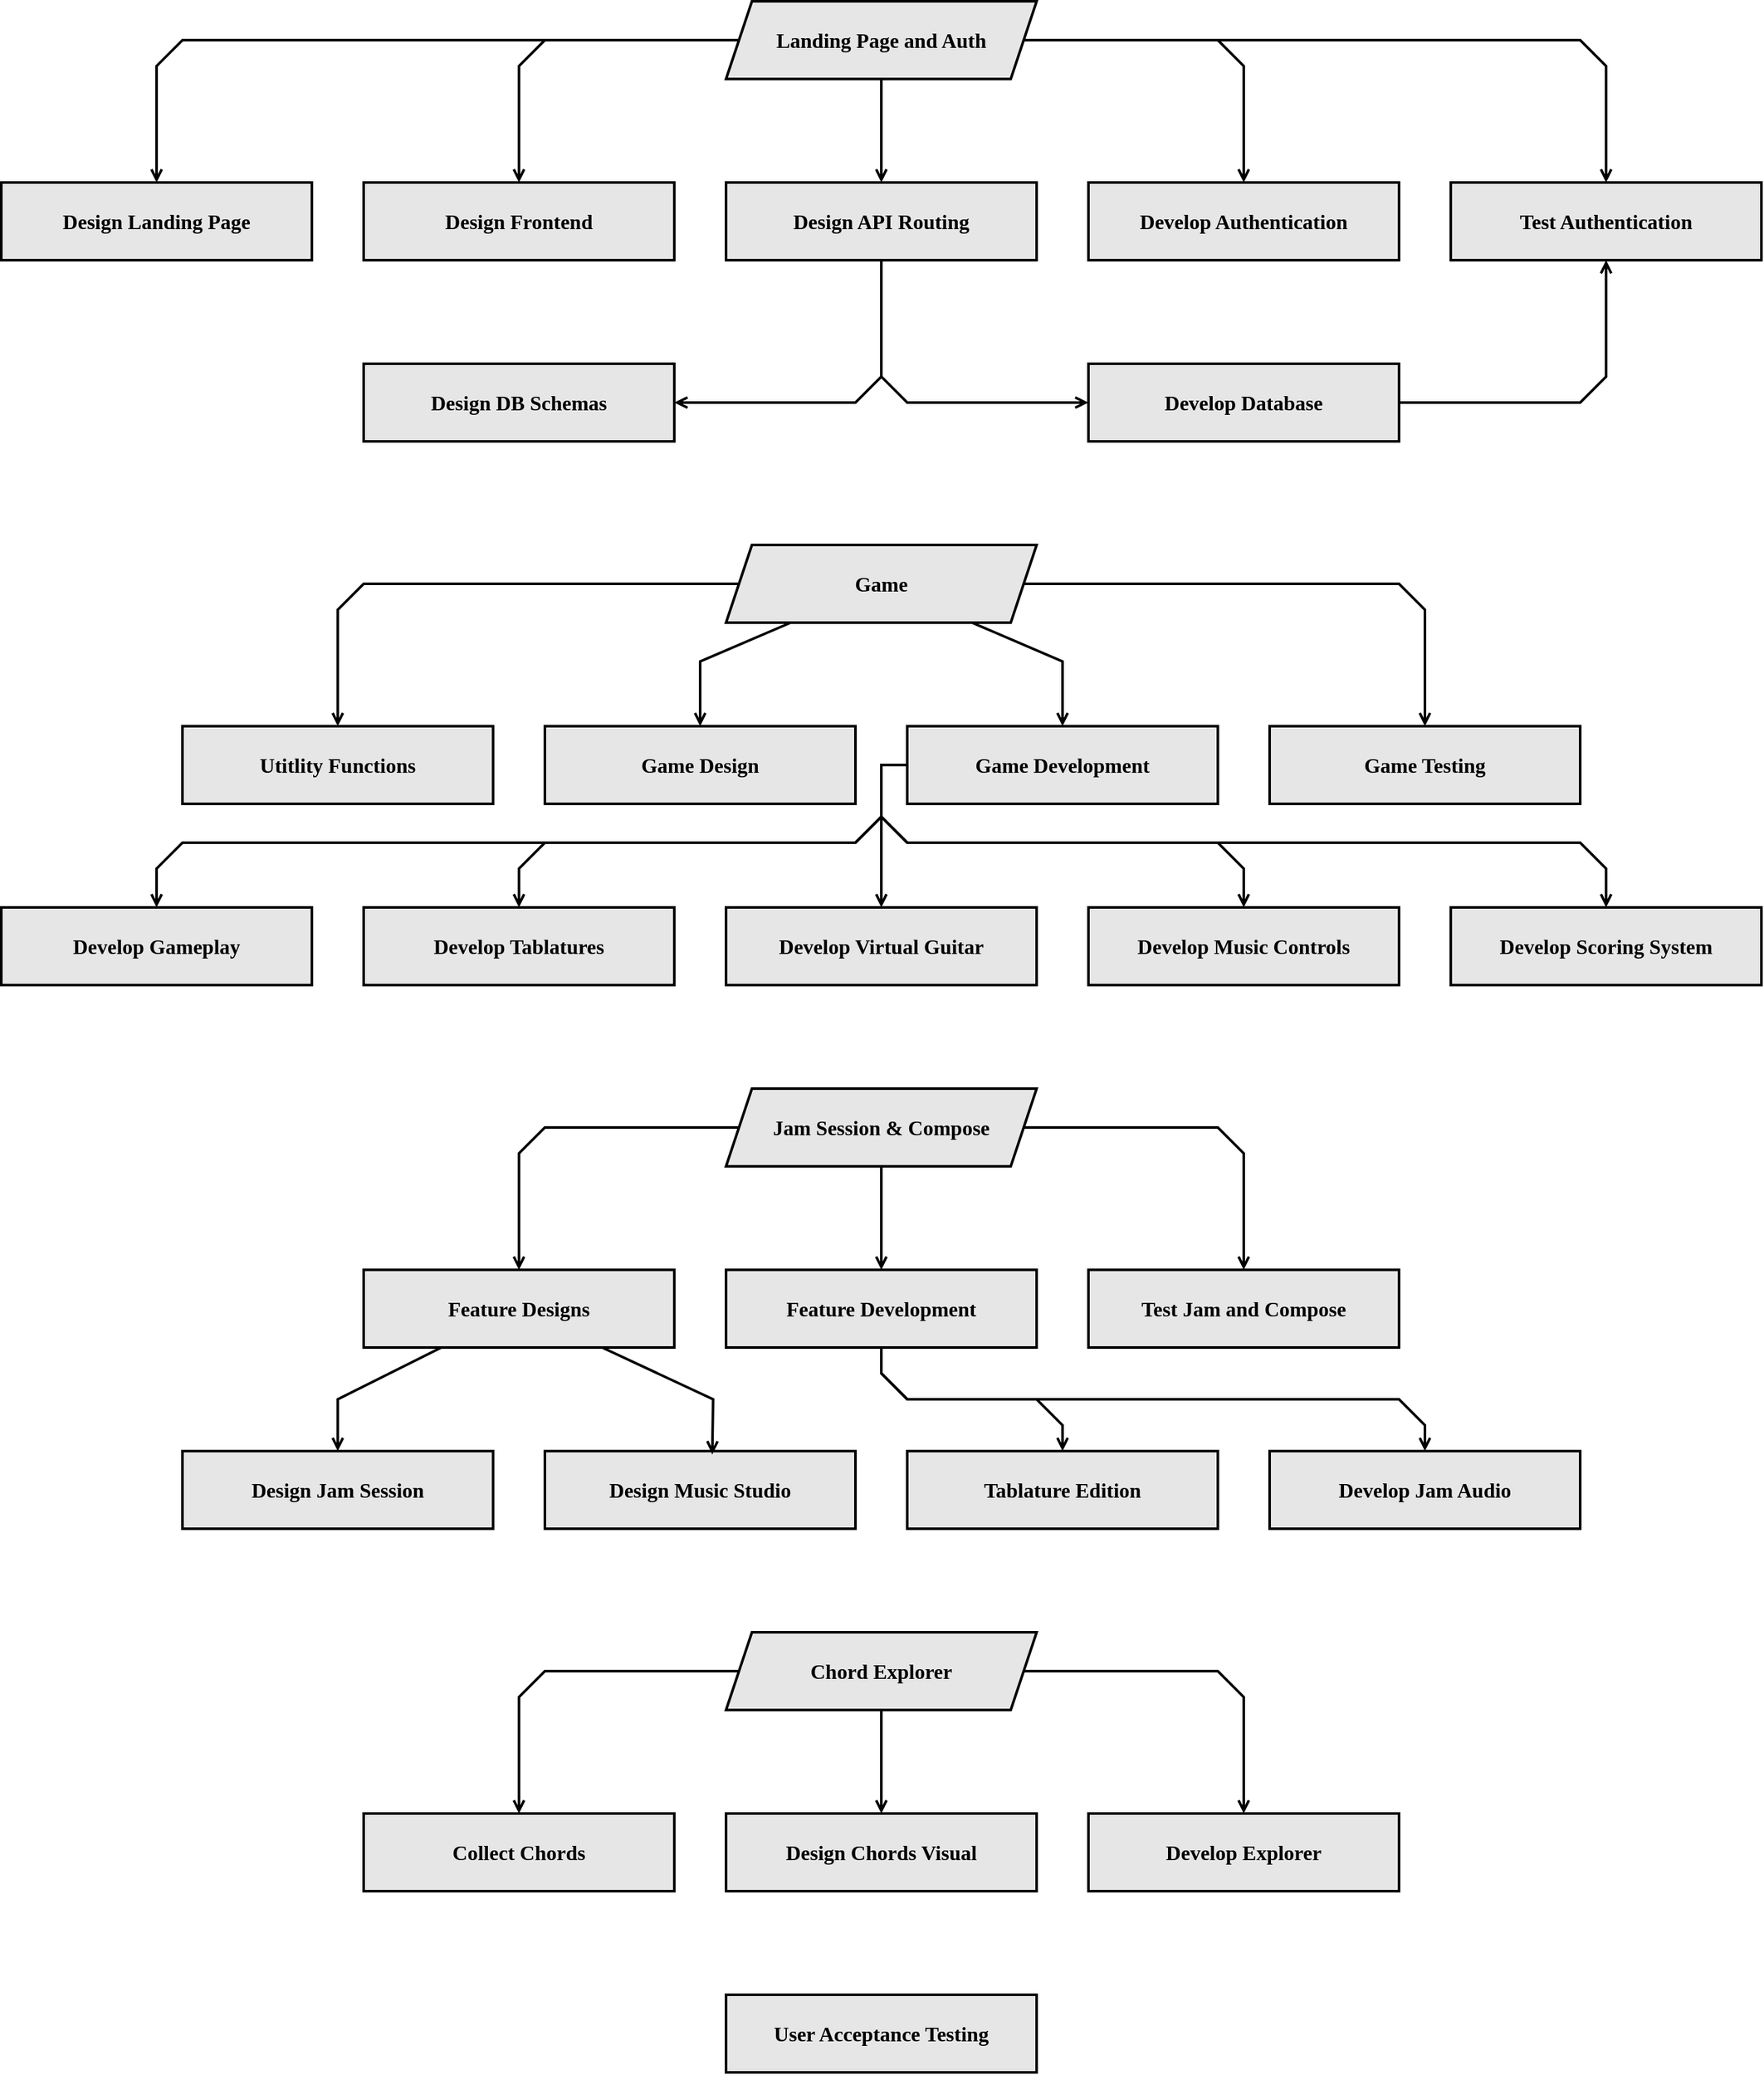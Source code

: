 <mxfile version="21.2.8" type="device">
  <diagram name="Page-1" id="4-tJeP5UXOovJWafoPnk">
    <mxGraphModel dx="2720" dy="1160" grid="0" gridSize="10" guides="1" tooltips="1" connect="1" arrows="1" fold="1" page="1" pageScale="1" pageWidth="827" pageHeight="1169" math="0" shadow="0">
      <root>
        <mxCell id="0" />
        <mxCell id="1" parent="0" />
        <mxCell id="kxyHx-TRx4rQ2cI2zu9u-2" style="edgeStyle=none;shape=connector;rounded=0;orthogonalLoop=1;jettySize=auto;html=1;entryX=0.5;entryY=0;entryDx=0;entryDy=0;labelBackgroundColor=default;strokeColor=default;strokeWidth=2;fontFamily=Fira Code;fontSource=https%3A%2F%2Ffonts.googleapis.com%2Fcss%3Ffamily%3DFira%2BCode;fontSize=16;fontColor=default;endArrow=open;endFill=0;" edge="1" parent="1" source="kxyHx-TRx4rQ2cI2zu9u-5" target="kxyHx-TRx4rQ2cI2zu9u-7">
          <mxGeometry relative="1" as="geometry">
            <Array as="points">
              <mxPoint x="340" y="720" />
              <mxPoint x="320" y="740" />
            </Array>
          </mxGeometry>
        </mxCell>
        <mxCell id="kxyHx-TRx4rQ2cI2zu9u-3" style="edgeStyle=none;shape=connector;rounded=0;orthogonalLoop=1;jettySize=auto;html=1;entryX=0.5;entryY=0;entryDx=0;entryDy=0;labelBackgroundColor=default;strokeColor=default;strokeWidth=2;fontFamily=Fira Code;fontSource=https%3A%2F%2Ffonts.googleapis.com%2Fcss%3Ffamily%3DFira%2BCode;fontSize=16;fontColor=default;endArrow=open;endFill=0;" edge="1" parent="1" source="kxyHx-TRx4rQ2cI2zu9u-5" target="kxyHx-TRx4rQ2cI2zu9u-8">
          <mxGeometry relative="1" as="geometry">
            <Array as="points">
              <mxPoint x="860" y="720" />
              <mxPoint x="880" y="740" />
            </Array>
          </mxGeometry>
        </mxCell>
        <mxCell id="kxyHx-TRx4rQ2cI2zu9u-4" style="edgeStyle=none;shape=connector;rounded=0;orthogonalLoop=1;jettySize=auto;html=1;entryX=0.5;entryY=0;entryDx=0;entryDy=0;labelBackgroundColor=default;strokeColor=default;strokeWidth=2;fontFamily=Fira Code;fontSource=https%3A%2F%2Ffonts.googleapis.com%2Fcss%3Ffamily%3DFira%2BCode;fontSize=16;fontColor=default;endArrow=open;endFill=0;" edge="1" parent="1" source="kxyHx-TRx4rQ2cI2zu9u-5" target="kxyHx-TRx4rQ2cI2zu9u-6">
          <mxGeometry relative="1" as="geometry" />
        </mxCell>
        <mxCell id="kxyHx-TRx4rQ2cI2zu9u-22" style="edgeStyle=none;shape=connector;rounded=0;orthogonalLoop=1;jettySize=auto;html=1;entryX=0.5;entryY=0;entryDx=0;entryDy=0;labelBackgroundColor=default;strokeColor=default;strokeWidth=2;fontFamily=Fira Code;fontSource=https%3A%2F%2Ffonts.googleapis.com%2Fcss%3Ffamily%3DFira%2BCode;fontSize=16;fontColor=default;endArrow=open;endFill=0;" edge="1" parent="1" source="kxyHx-TRx4rQ2cI2zu9u-5" target="kxyHx-TRx4rQ2cI2zu9u-9">
          <mxGeometry relative="1" as="geometry">
            <Array as="points">
              <mxPoint x="60" y="720" />
              <mxPoint x="40" y="740" />
            </Array>
          </mxGeometry>
        </mxCell>
        <mxCell id="kxyHx-TRx4rQ2cI2zu9u-23" style="edgeStyle=none;shape=connector;rounded=0;orthogonalLoop=1;jettySize=auto;html=1;entryX=0.5;entryY=0;entryDx=0;entryDy=0;labelBackgroundColor=default;strokeColor=default;strokeWidth=2;fontFamily=Fira Code;fontSource=https%3A%2F%2Ffonts.googleapis.com%2Fcss%3Ffamily%3DFira%2BCode;fontSize=16;fontColor=default;endArrow=open;endFill=0;" edge="1" parent="1" source="kxyHx-TRx4rQ2cI2zu9u-5" target="kxyHx-TRx4rQ2cI2zu9u-10">
          <mxGeometry relative="1" as="geometry">
            <Array as="points">
              <mxPoint x="1140" y="720" />
              <mxPoint x="1160" y="740" />
            </Array>
          </mxGeometry>
        </mxCell>
        <mxCell id="kxyHx-TRx4rQ2cI2zu9u-5" value="Landing Page and Auth" style="shape=parallelogram;perimeter=parallelogramPerimeter;whiteSpace=wrap;html=1;fixedSize=1;strokeWidth=2;fontStyle=1;fontSize=16;fontFamily=Fira Code;fontSource=https%3A%2F%2Ffonts.googleapis.com%2Fcss%3Ffamily%3DFira%2BCode;fillColor=#E6E6E6;" vertex="1" parent="1">
          <mxGeometry x="480" y="690" width="240" height="60" as="geometry" />
        </mxCell>
        <mxCell id="kxyHx-TRx4rQ2cI2zu9u-13" style="edgeStyle=none;shape=connector;rounded=0;orthogonalLoop=1;jettySize=auto;html=1;entryX=1;entryY=0.5;entryDx=0;entryDy=0;labelBackgroundColor=default;strokeColor=default;strokeWidth=2;fontFamily=Fira Code;fontSource=https%3A%2F%2Ffonts.googleapis.com%2Fcss%3Ffamily%3DFira%2BCode;fontSize=16;fontColor=default;endArrow=open;endFill=0;" edge="1" parent="1" source="kxyHx-TRx4rQ2cI2zu9u-6" target="kxyHx-TRx4rQ2cI2zu9u-11">
          <mxGeometry relative="1" as="geometry">
            <Array as="points">
              <mxPoint x="600" y="980" />
              <mxPoint x="580" y="1000" />
            </Array>
          </mxGeometry>
        </mxCell>
        <mxCell id="kxyHx-TRx4rQ2cI2zu9u-15" style="edgeStyle=none;shape=connector;rounded=0;orthogonalLoop=1;jettySize=auto;html=1;entryX=0;entryY=0.5;entryDx=0;entryDy=0;labelBackgroundColor=default;strokeColor=default;strokeWidth=2;fontFamily=Fira Code;fontSource=https%3A%2F%2Ffonts.googleapis.com%2Fcss%3Ffamily%3DFira%2BCode;fontSize=16;fontColor=default;endArrow=open;endFill=0;" edge="1" parent="1" source="kxyHx-TRx4rQ2cI2zu9u-6" target="kxyHx-TRx4rQ2cI2zu9u-14">
          <mxGeometry relative="1" as="geometry">
            <Array as="points">
              <mxPoint x="600" y="980" />
              <mxPoint x="620" y="1000" />
            </Array>
          </mxGeometry>
        </mxCell>
        <mxCell id="kxyHx-TRx4rQ2cI2zu9u-6" value="&lt;b&gt;Design API Routing&lt;/b&gt;" style="rounded=0;whiteSpace=wrap;html=1;strokeColor=default;strokeWidth=2;fontFamily=Fira Code;fontSource=https%3A%2F%2Ffonts.googleapis.com%2Fcss%3Ffamily%3DFira%2BCode;fontSize=16;fontColor=default;fillColor=#E6E6E6;" vertex="1" parent="1">
          <mxGeometry x="480" y="830" width="240" height="60" as="geometry" />
        </mxCell>
        <mxCell id="kxyHx-TRx4rQ2cI2zu9u-7" value="&lt;b&gt;Design Frontend&lt;/b&gt;" style="rounded=0;whiteSpace=wrap;html=1;strokeColor=default;strokeWidth=2;fontFamily=Fira Code;fontSource=https%3A%2F%2Ffonts.googleapis.com%2Fcss%3Ffamily%3DFira%2BCode;fontSize=16;fontColor=default;fillColor=#E6E6E6;" vertex="1" parent="1">
          <mxGeometry x="200" y="830" width="240" height="60" as="geometry" />
        </mxCell>
        <mxCell id="kxyHx-TRx4rQ2cI2zu9u-8" value="&lt;b&gt;Develop Authentication&lt;/b&gt;" style="rounded=0;whiteSpace=wrap;html=1;strokeColor=default;strokeWidth=2;fontFamily=Fira Code;fontSource=https%3A%2F%2Ffonts.googleapis.com%2Fcss%3Ffamily%3DFira%2BCode;fontSize=16;fontColor=default;fillColor=#E6E6E6;" vertex="1" parent="1">
          <mxGeometry x="760" y="830" width="240" height="60" as="geometry" />
        </mxCell>
        <mxCell id="kxyHx-TRx4rQ2cI2zu9u-9" value="&lt;b&gt;Design Landing Page&lt;/b&gt;" style="rounded=0;whiteSpace=wrap;html=1;strokeColor=default;strokeWidth=2;fontFamily=Fira Code;fontSource=https%3A%2F%2Ffonts.googleapis.com%2Fcss%3Ffamily%3DFira%2BCode;fontSize=16;fontColor=default;fillColor=#E6E6E6;" vertex="1" parent="1">
          <mxGeometry x="-80" y="830" width="240" height="60" as="geometry" />
        </mxCell>
        <mxCell id="kxyHx-TRx4rQ2cI2zu9u-10" value="&lt;b&gt;Test Authentication&lt;/b&gt;" style="rounded=0;whiteSpace=wrap;html=1;strokeColor=default;strokeWidth=2;fontFamily=Fira Code;fontSource=https%3A%2F%2Ffonts.googleapis.com%2Fcss%3Ffamily%3DFira%2BCode;fontSize=16;fontColor=default;fillColor=#E6E6E6;" vertex="1" parent="1">
          <mxGeometry x="1040" y="830" width="240" height="60" as="geometry" />
        </mxCell>
        <mxCell id="kxyHx-TRx4rQ2cI2zu9u-11" value="&lt;b&gt;Design DB Schemas&lt;/b&gt;" style="rounded=0;whiteSpace=wrap;html=1;strokeColor=default;strokeWidth=2;fontFamily=Fira Code;fontSource=https%3A%2F%2Ffonts.googleapis.com%2Fcss%3Ffamily%3DFira%2BCode;fontSize=16;fontColor=default;fillColor=#E6E6E6;" vertex="1" parent="1">
          <mxGeometry x="200" y="970" width="240" height="60" as="geometry" />
        </mxCell>
        <mxCell id="kxyHx-TRx4rQ2cI2zu9u-24" style="edgeStyle=none;shape=connector;rounded=0;orthogonalLoop=1;jettySize=auto;html=1;entryX=0.5;entryY=1;entryDx=0;entryDy=0;labelBackgroundColor=default;strokeColor=default;strokeWidth=2;fontFamily=Fira Code;fontSource=https%3A%2F%2Ffonts.googleapis.com%2Fcss%3Ffamily%3DFira%2BCode;fontSize=16;fontColor=default;endArrow=open;endFill=0;" edge="1" parent="1" source="kxyHx-TRx4rQ2cI2zu9u-14" target="kxyHx-TRx4rQ2cI2zu9u-10">
          <mxGeometry relative="1" as="geometry">
            <Array as="points">
              <mxPoint x="1140" y="1000" />
              <mxPoint x="1160" y="980" />
            </Array>
          </mxGeometry>
        </mxCell>
        <mxCell id="kxyHx-TRx4rQ2cI2zu9u-14" value="&lt;b&gt;Develop Database&lt;/b&gt;" style="rounded=0;whiteSpace=wrap;html=1;strokeColor=default;strokeWidth=2;fontFamily=Fira Code;fontSource=https%3A%2F%2Ffonts.googleapis.com%2Fcss%3Ffamily%3DFira%2BCode;fontSize=16;fontColor=default;fillColor=#E6E6E6;" vertex="1" parent="1">
          <mxGeometry x="760" y="970" width="240" height="60" as="geometry" />
        </mxCell>
        <mxCell id="kxyHx-TRx4rQ2cI2zu9u-26" style="edgeStyle=none;shape=connector;rounded=0;orthogonalLoop=1;jettySize=auto;html=1;entryX=0.5;entryY=0;entryDx=0;entryDy=0;labelBackgroundColor=default;strokeColor=default;strokeWidth=2;fontFamily=Fira Code;fontSource=https%3A%2F%2Ffonts.googleapis.com%2Fcss%3Ffamily%3DFira%2BCode;fontSize=16;fontColor=default;endArrow=open;endFill=0;" edge="1" parent="1" source="kxyHx-TRx4rQ2cI2zu9u-16" target="kxyHx-TRx4rQ2cI2zu9u-25">
          <mxGeometry relative="1" as="geometry">
            <Array as="points">
              <mxPoint x="200" y="1140" />
              <mxPoint x="180" y="1160" />
            </Array>
          </mxGeometry>
        </mxCell>
        <mxCell id="kxyHx-TRx4rQ2cI2zu9u-27" style="edgeStyle=none;shape=connector;rounded=0;orthogonalLoop=1;jettySize=auto;html=1;entryX=0.5;entryY=0;entryDx=0;entryDy=0;labelBackgroundColor=default;strokeColor=default;strokeWidth=2;fontFamily=Fira Code;fontSource=https%3A%2F%2Ffonts.googleapis.com%2Fcss%3Ffamily%3DFira%2BCode;fontSize=16;fontColor=default;endArrow=open;endFill=0;" edge="1" parent="1" source="kxyHx-TRx4rQ2cI2zu9u-16" target="kxyHx-TRx4rQ2cI2zu9u-18">
          <mxGeometry relative="1" as="geometry">
            <Array as="points">
              <mxPoint x="460" y="1200" />
            </Array>
          </mxGeometry>
        </mxCell>
        <mxCell id="kxyHx-TRx4rQ2cI2zu9u-28" style="edgeStyle=none;shape=connector;rounded=0;orthogonalLoop=1;jettySize=auto;html=1;entryX=0.5;entryY=0;entryDx=0;entryDy=0;labelBackgroundColor=default;strokeColor=default;strokeWidth=2;fontFamily=Fira Code;fontSource=https%3A%2F%2Ffonts.googleapis.com%2Fcss%3Ffamily%3DFira%2BCode;fontSize=16;fontColor=default;endArrow=open;endFill=0;" edge="1" parent="1" source="kxyHx-TRx4rQ2cI2zu9u-16" target="kxyHx-TRx4rQ2cI2zu9u-17">
          <mxGeometry relative="1" as="geometry">
            <Array as="points">
              <mxPoint x="740" y="1200" />
            </Array>
          </mxGeometry>
        </mxCell>
        <mxCell id="kxyHx-TRx4rQ2cI2zu9u-29" style="edgeStyle=none;shape=connector;rounded=0;orthogonalLoop=1;jettySize=auto;html=1;entryX=0.5;entryY=0;entryDx=0;entryDy=0;labelBackgroundColor=default;strokeColor=default;strokeWidth=2;fontFamily=Fira Code;fontSource=https%3A%2F%2Ffonts.googleapis.com%2Fcss%3Ffamily%3DFira%2BCode;fontSize=16;fontColor=default;endArrow=open;endFill=0;" edge="1" parent="1" source="kxyHx-TRx4rQ2cI2zu9u-16" target="kxyHx-TRx4rQ2cI2zu9u-19">
          <mxGeometry relative="1" as="geometry">
            <Array as="points">
              <mxPoint x="1000" y="1140" />
              <mxPoint x="1020" y="1160" />
            </Array>
          </mxGeometry>
        </mxCell>
        <mxCell id="kxyHx-TRx4rQ2cI2zu9u-34" style="edgeStyle=none;shape=connector;rounded=0;orthogonalLoop=1;jettySize=auto;html=1;entryX=0.5;entryY=0;entryDx=0;entryDy=0;labelBackgroundColor=default;strokeColor=default;strokeWidth=2;fontFamily=Fira Code;fontSource=https%3A%2F%2Ffonts.googleapis.com%2Fcss%3Ffamily%3DFira%2BCode;fontSize=16;fontColor=default;endArrow=open;endFill=0;exitX=0;exitY=0.5;exitDx=0;exitDy=0;" edge="1" parent="1" source="kxyHx-TRx4rQ2cI2zu9u-17" target="kxyHx-TRx4rQ2cI2zu9u-30">
          <mxGeometry relative="1" as="geometry">
            <Array as="points">
              <mxPoint x="600" y="1280" />
              <mxPoint x="600" y="1320" />
              <mxPoint x="580" y="1340" />
              <mxPoint x="60" y="1340" />
              <mxPoint x="40" y="1360" />
            </Array>
          </mxGeometry>
        </mxCell>
        <mxCell id="kxyHx-TRx4rQ2cI2zu9u-35" style="edgeStyle=none;shape=connector;rounded=0;orthogonalLoop=1;jettySize=auto;html=1;entryX=0.5;entryY=0;entryDx=0;entryDy=0;labelBackgroundColor=default;strokeColor=default;strokeWidth=2;fontFamily=Fira Code;fontSource=https%3A%2F%2Ffonts.googleapis.com%2Fcss%3Ffamily%3DFira%2BCode;fontSize=16;fontColor=default;endArrow=open;endFill=0;exitX=0;exitY=0.5;exitDx=0;exitDy=0;" edge="1" parent="1" source="kxyHx-TRx4rQ2cI2zu9u-17" target="kxyHx-TRx4rQ2cI2zu9u-21">
          <mxGeometry relative="1" as="geometry">
            <Array as="points">
              <mxPoint x="600" y="1280" />
              <mxPoint x="600" y="1320" />
              <mxPoint x="580" y="1340" />
              <mxPoint x="340" y="1340" />
              <mxPoint x="320" y="1360" />
            </Array>
          </mxGeometry>
        </mxCell>
        <mxCell id="kxyHx-TRx4rQ2cI2zu9u-36" style="edgeStyle=none;shape=connector;rounded=0;orthogonalLoop=1;jettySize=auto;html=1;entryX=0.5;entryY=0;entryDx=0;entryDy=0;labelBackgroundColor=default;strokeColor=default;strokeWidth=2;fontFamily=Fira Code;fontSource=https%3A%2F%2Ffonts.googleapis.com%2Fcss%3Ffamily%3DFira%2BCode;fontSize=16;fontColor=default;endArrow=open;endFill=0;exitX=0;exitY=0.5;exitDx=0;exitDy=0;" edge="1" parent="1" source="kxyHx-TRx4rQ2cI2zu9u-17" target="kxyHx-TRx4rQ2cI2zu9u-31">
          <mxGeometry relative="1" as="geometry">
            <Array as="points">
              <mxPoint x="600" y="1280" />
            </Array>
          </mxGeometry>
        </mxCell>
        <mxCell id="kxyHx-TRx4rQ2cI2zu9u-37" style="edgeStyle=none;shape=connector;rounded=0;orthogonalLoop=1;jettySize=auto;html=1;entryX=0.5;entryY=0;entryDx=0;entryDy=0;labelBackgroundColor=default;strokeColor=default;strokeWidth=2;fontFamily=Fira Code;fontSource=https%3A%2F%2Ffonts.googleapis.com%2Fcss%3Ffamily%3DFira%2BCode;fontSize=16;fontColor=default;endArrow=open;endFill=0;exitX=0;exitY=0.5;exitDx=0;exitDy=0;" edge="1" parent="1" source="kxyHx-TRx4rQ2cI2zu9u-17" target="kxyHx-TRx4rQ2cI2zu9u-32">
          <mxGeometry relative="1" as="geometry">
            <Array as="points">
              <mxPoint x="600" y="1280" />
              <mxPoint x="600" y="1320" />
              <mxPoint x="620" y="1340" />
              <mxPoint x="860" y="1340" />
              <mxPoint x="880" y="1360" />
            </Array>
          </mxGeometry>
        </mxCell>
        <mxCell id="kxyHx-TRx4rQ2cI2zu9u-38" style="edgeStyle=none;shape=connector;rounded=0;orthogonalLoop=1;jettySize=auto;html=1;entryX=0.5;entryY=0;entryDx=0;entryDy=0;labelBackgroundColor=default;strokeColor=default;strokeWidth=2;fontFamily=Fira Code;fontSource=https%3A%2F%2Ffonts.googleapis.com%2Fcss%3Ffamily%3DFira%2BCode;fontSize=16;fontColor=default;endArrow=open;endFill=0;exitX=0;exitY=0.5;exitDx=0;exitDy=0;" edge="1" parent="1" source="kxyHx-TRx4rQ2cI2zu9u-17" target="kxyHx-TRx4rQ2cI2zu9u-33">
          <mxGeometry relative="1" as="geometry">
            <Array as="points">
              <mxPoint x="600" y="1280" />
              <mxPoint x="600" y="1320" />
              <mxPoint x="620" y="1340" />
              <mxPoint x="1140" y="1340" />
              <mxPoint x="1160" y="1360" />
            </Array>
          </mxGeometry>
        </mxCell>
        <mxCell id="kxyHx-TRx4rQ2cI2zu9u-16" value="Game" style="shape=parallelogram;perimeter=parallelogramPerimeter;whiteSpace=wrap;html=1;fixedSize=1;strokeWidth=2;fontStyle=1;fontSize=16;fontFamily=Fira Code;fontSource=https%3A%2F%2Ffonts.googleapis.com%2Fcss%3Ffamily%3DFira%2BCode;fillColor=#E6E6E6;" vertex="1" parent="1">
          <mxGeometry x="480" y="1110" width="240" height="60" as="geometry" />
        </mxCell>
        <mxCell id="kxyHx-TRx4rQ2cI2zu9u-17" value="&lt;b&gt;Game Development&lt;/b&gt;" style="rounded=0;whiteSpace=wrap;html=1;strokeColor=default;strokeWidth=2;fontFamily=Fira Code;fontSource=https%3A%2F%2Ffonts.googleapis.com%2Fcss%3Ffamily%3DFira%2BCode;fontSize=16;fontColor=default;fillColor=#E6E6E6;" vertex="1" parent="1">
          <mxGeometry x="620" y="1250" width="240" height="60" as="geometry" />
        </mxCell>
        <mxCell id="kxyHx-TRx4rQ2cI2zu9u-18" value="&lt;b&gt;Game Design&lt;/b&gt;" style="rounded=0;whiteSpace=wrap;html=1;strokeColor=default;strokeWidth=2;fontFamily=Fira Code;fontSource=https%3A%2F%2Ffonts.googleapis.com%2Fcss%3Ffamily%3DFira%2BCode;fontSize=16;fontColor=default;fillColor=#E6E6E6;" vertex="1" parent="1">
          <mxGeometry x="340" y="1250" width="240" height="60" as="geometry" />
        </mxCell>
        <mxCell id="kxyHx-TRx4rQ2cI2zu9u-19" value="&lt;b&gt;Game Testing&lt;/b&gt;" style="rounded=0;whiteSpace=wrap;html=1;strokeColor=default;strokeWidth=2;fontFamily=Fira Code;fontSource=https%3A%2F%2Ffonts.googleapis.com%2Fcss%3Ffamily%3DFira%2BCode;fontSize=16;fontColor=default;fillColor=#E6E6E6;" vertex="1" parent="1">
          <mxGeometry x="900" y="1250" width="240" height="60" as="geometry" />
        </mxCell>
        <mxCell id="kxyHx-TRx4rQ2cI2zu9u-21" value="&lt;b&gt;Develop Tablatures&lt;/b&gt;" style="rounded=0;whiteSpace=wrap;html=1;strokeColor=default;strokeWidth=2;fontFamily=Fira Code;fontSource=https%3A%2F%2Ffonts.googleapis.com%2Fcss%3Ffamily%3DFira%2BCode;fontSize=16;fontColor=default;fillColor=#E6E6E6;" vertex="1" parent="1">
          <mxGeometry x="200" y="1390" width="240" height="60" as="geometry" />
        </mxCell>
        <mxCell id="kxyHx-TRx4rQ2cI2zu9u-25" value="&lt;b&gt;Utitlity Functions&lt;/b&gt;" style="rounded=0;whiteSpace=wrap;html=1;strokeColor=default;strokeWidth=2;fontFamily=Fira Code;fontSource=https%3A%2F%2Ffonts.googleapis.com%2Fcss%3Ffamily%3DFira%2BCode;fontSize=16;fontColor=default;fillColor=#E6E6E6;" vertex="1" parent="1">
          <mxGeometry x="60" y="1250" width="240" height="60" as="geometry" />
        </mxCell>
        <mxCell id="kxyHx-TRx4rQ2cI2zu9u-30" value="&lt;b&gt;Develop Gameplay&lt;/b&gt;" style="rounded=0;whiteSpace=wrap;html=1;strokeColor=default;strokeWidth=2;fontFamily=Fira Code;fontSource=https%3A%2F%2Ffonts.googleapis.com%2Fcss%3Ffamily%3DFira%2BCode;fontSize=16;fontColor=default;fillColor=#E6E6E6;" vertex="1" parent="1">
          <mxGeometry x="-80" y="1390" width="240" height="60" as="geometry" />
        </mxCell>
        <mxCell id="kxyHx-TRx4rQ2cI2zu9u-31" value="&lt;b&gt;Develop Virtual Guitar&lt;/b&gt;" style="rounded=0;whiteSpace=wrap;html=1;strokeColor=default;strokeWidth=2;fontFamily=Fira Code;fontSource=https%3A%2F%2Ffonts.googleapis.com%2Fcss%3Ffamily%3DFira%2BCode;fontSize=16;fontColor=default;fillColor=#E6E6E6;" vertex="1" parent="1">
          <mxGeometry x="480" y="1390" width="240" height="60" as="geometry" />
        </mxCell>
        <mxCell id="kxyHx-TRx4rQ2cI2zu9u-32" value="&lt;b&gt;Develop Music Controls&lt;/b&gt;" style="rounded=0;whiteSpace=wrap;html=1;strokeColor=default;strokeWidth=2;fontFamily=Fira Code;fontSource=https%3A%2F%2Ffonts.googleapis.com%2Fcss%3Ffamily%3DFira%2BCode;fontSize=16;fontColor=default;fillColor=#E6E6E6;" vertex="1" parent="1">
          <mxGeometry x="760" y="1390" width="240" height="60" as="geometry" />
        </mxCell>
        <mxCell id="kxyHx-TRx4rQ2cI2zu9u-33" value="&lt;b&gt;Develop Scoring System&lt;/b&gt;" style="rounded=0;whiteSpace=wrap;html=1;strokeColor=default;strokeWidth=2;fontFamily=Fira Code;fontSource=https%3A%2F%2Ffonts.googleapis.com%2Fcss%3Ffamily%3DFira%2BCode;fontSize=16;fontColor=default;fillColor=#E6E6E6;" vertex="1" parent="1">
          <mxGeometry x="1040" y="1390" width="240" height="60" as="geometry" />
        </mxCell>
        <mxCell id="kxyHx-TRx4rQ2cI2zu9u-47" style="edgeStyle=none;shape=connector;rounded=0;orthogonalLoop=1;jettySize=auto;html=1;entryX=0.5;entryY=0;entryDx=0;entryDy=0;labelBackgroundColor=default;strokeColor=default;strokeWidth=2;fontFamily=Fira Code;fontSource=https%3A%2F%2Ffonts.googleapis.com%2Fcss%3Ffamily%3DFira%2BCode;fontSize=16;fontColor=default;endArrow=open;endFill=0;" edge="1" parent="1" source="kxyHx-TRx4rQ2cI2zu9u-39" target="kxyHx-TRx4rQ2cI2zu9u-42">
          <mxGeometry relative="1" as="geometry">
            <Array as="points">
              <mxPoint x="340" y="1560" />
              <mxPoint x="320" y="1580" />
            </Array>
          </mxGeometry>
        </mxCell>
        <mxCell id="kxyHx-TRx4rQ2cI2zu9u-48" style="edgeStyle=none;shape=connector;rounded=0;orthogonalLoop=1;jettySize=auto;html=1;labelBackgroundColor=default;strokeColor=default;strokeWidth=2;fontFamily=Fira Code;fontSource=https%3A%2F%2Ffonts.googleapis.com%2Fcss%3Ffamily%3DFira%2BCode;fontSize=16;fontColor=default;endArrow=open;endFill=0;" edge="1" parent="1" source="kxyHx-TRx4rQ2cI2zu9u-39" target="kxyHx-TRx4rQ2cI2zu9u-43">
          <mxGeometry relative="1" as="geometry" />
        </mxCell>
        <mxCell id="kxyHx-TRx4rQ2cI2zu9u-49" style="edgeStyle=none;shape=connector;rounded=0;orthogonalLoop=1;jettySize=auto;html=1;entryX=0.5;entryY=0;entryDx=0;entryDy=0;labelBackgroundColor=default;strokeColor=default;strokeWidth=2;fontFamily=Fira Code;fontSource=https%3A%2F%2Ffonts.googleapis.com%2Fcss%3Ffamily%3DFira%2BCode;fontSize=16;fontColor=default;endArrow=open;endFill=0;" edge="1" parent="1" source="kxyHx-TRx4rQ2cI2zu9u-39" target="kxyHx-TRx4rQ2cI2zu9u-46">
          <mxGeometry relative="1" as="geometry">
            <Array as="points">
              <mxPoint x="860" y="1560" />
              <mxPoint x="880" y="1580" />
            </Array>
          </mxGeometry>
        </mxCell>
        <mxCell id="kxyHx-TRx4rQ2cI2zu9u-39" value="Jam Session &amp;amp; Compose" style="shape=parallelogram;perimeter=parallelogramPerimeter;whiteSpace=wrap;html=1;fixedSize=1;strokeWidth=2;fontStyle=1;fontSize=16;fontFamily=Fira Code;fontSource=https%3A%2F%2Ffonts.googleapis.com%2Fcss%3Ffamily%3DFira%2BCode;fillColor=#E6E6E6;" vertex="1" parent="1">
          <mxGeometry x="480" y="1530" width="240" height="60" as="geometry" />
        </mxCell>
        <mxCell id="kxyHx-TRx4rQ2cI2zu9u-40" value="&lt;b&gt;Design Jam Session&lt;/b&gt;" style="rounded=0;whiteSpace=wrap;html=1;strokeColor=default;strokeWidth=2;fontFamily=Fira Code;fontSource=https%3A%2F%2Ffonts.googleapis.com%2Fcss%3Ffamily%3DFira%2BCode;fontSize=16;fontColor=default;fillColor=#E6E6E6;" vertex="1" parent="1">
          <mxGeometry x="60" y="1810" width="240" height="60" as="geometry" />
        </mxCell>
        <mxCell id="kxyHx-TRx4rQ2cI2zu9u-41" value="&lt;b&gt;Design Music Studio&lt;/b&gt;" style="rounded=0;whiteSpace=wrap;html=1;strokeColor=default;strokeWidth=2;fontFamily=Fira Code;fontSource=https%3A%2F%2Ffonts.googleapis.com%2Fcss%3Ffamily%3DFira%2BCode;fontSize=16;fontColor=default;fillColor=#E6E6E6;" vertex="1" parent="1">
          <mxGeometry x="340" y="1810" width="240" height="60" as="geometry" />
        </mxCell>
        <mxCell id="kxyHx-TRx4rQ2cI2zu9u-50" style="edgeStyle=none;shape=connector;rounded=0;orthogonalLoop=1;jettySize=auto;html=1;entryX=0.5;entryY=0;entryDx=0;entryDy=0;labelBackgroundColor=default;strokeColor=default;strokeWidth=2;fontFamily=Fira Code;fontSource=https%3A%2F%2Ffonts.googleapis.com%2Fcss%3Ffamily%3DFira%2BCode;fontSize=16;fontColor=default;endArrow=open;endFill=0;" edge="1" parent="1" source="kxyHx-TRx4rQ2cI2zu9u-42" target="kxyHx-TRx4rQ2cI2zu9u-40">
          <mxGeometry relative="1" as="geometry">
            <Array as="points">
              <mxPoint x="180" y="1770" />
            </Array>
          </mxGeometry>
        </mxCell>
        <mxCell id="kxyHx-TRx4rQ2cI2zu9u-51" style="edgeStyle=none;shape=connector;rounded=0;orthogonalLoop=1;jettySize=auto;html=1;entryX=0.539;entryY=0.044;entryDx=0;entryDy=0;entryPerimeter=0;labelBackgroundColor=default;strokeColor=default;strokeWidth=2;fontFamily=Fira Code;fontSource=https%3A%2F%2Ffonts.googleapis.com%2Fcss%3Ffamily%3DFira%2BCode;fontSize=16;fontColor=default;endArrow=open;endFill=0;" edge="1" parent="1" source="kxyHx-TRx4rQ2cI2zu9u-42" target="kxyHx-TRx4rQ2cI2zu9u-41">
          <mxGeometry relative="1" as="geometry">
            <Array as="points">
              <mxPoint x="470" y="1770" />
            </Array>
          </mxGeometry>
        </mxCell>
        <mxCell id="kxyHx-TRx4rQ2cI2zu9u-42" value="&lt;b&gt;Feature Designs&lt;/b&gt;" style="rounded=0;whiteSpace=wrap;html=1;strokeColor=default;strokeWidth=2;fontFamily=Fira Code;fontSource=https%3A%2F%2Ffonts.googleapis.com%2Fcss%3Ffamily%3DFira%2BCode;fontSize=16;fontColor=default;fillColor=#E6E6E6;" vertex="1" parent="1">
          <mxGeometry x="200" y="1670" width="240" height="60" as="geometry" />
        </mxCell>
        <mxCell id="kxyHx-TRx4rQ2cI2zu9u-52" style="edgeStyle=none;shape=connector;rounded=0;orthogonalLoop=1;jettySize=auto;html=1;entryX=0.5;entryY=0;entryDx=0;entryDy=0;labelBackgroundColor=default;strokeColor=default;strokeWidth=2;fontFamily=Fira Code;fontSource=https%3A%2F%2Ffonts.googleapis.com%2Fcss%3Ffamily%3DFira%2BCode;fontSize=16;fontColor=default;endArrow=open;endFill=0;" edge="1" parent="1" source="kxyHx-TRx4rQ2cI2zu9u-43" target="kxyHx-TRx4rQ2cI2zu9u-44">
          <mxGeometry relative="1" as="geometry">
            <Array as="points">
              <mxPoint x="600" y="1750" />
              <mxPoint x="620" y="1770" />
              <mxPoint x="720" y="1770" />
              <mxPoint x="740" y="1790" />
            </Array>
          </mxGeometry>
        </mxCell>
        <mxCell id="kxyHx-TRx4rQ2cI2zu9u-53" style="edgeStyle=none;shape=connector;rounded=0;orthogonalLoop=1;jettySize=auto;html=1;entryX=0.5;entryY=0;entryDx=0;entryDy=0;labelBackgroundColor=default;strokeColor=default;strokeWidth=2;fontFamily=Fira Code;fontSource=https%3A%2F%2Ffonts.googleapis.com%2Fcss%3Ffamily%3DFira%2BCode;fontSize=16;fontColor=default;endArrow=open;endFill=0;" edge="1" parent="1" source="kxyHx-TRx4rQ2cI2zu9u-43" target="kxyHx-TRx4rQ2cI2zu9u-45">
          <mxGeometry relative="1" as="geometry">
            <Array as="points">
              <mxPoint x="600" y="1750" />
              <mxPoint x="620" y="1770" />
              <mxPoint x="1000" y="1770" />
              <mxPoint x="1020" y="1790" />
            </Array>
          </mxGeometry>
        </mxCell>
        <mxCell id="kxyHx-TRx4rQ2cI2zu9u-43" value="&lt;b&gt;Feature Development&lt;/b&gt;" style="rounded=0;whiteSpace=wrap;html=1;strokeColor=default;strokeWidth=2;fontFamily=Fira Code;fontSource=https%3A%2F%2Ffonts.googleapis.com%2Fcss%3Ffamily%3DFira%2BCode;fontSize=16;fontColor=default;fillColor=#E6E6E6;" vertex="1" parent="1">
          <mxGeometry x="480" y="1670" width="240" height="60" as="geometry" />
        </mxCell>
        <mxCell id="kxyHx-TRx4rQ2cI2zu9u-44" value="&lt;b&gt;Tablature Edition&lt;/b&gt;" style="rounded=0;whiteSpace=wrap;html=1;strokeColor=default;strokeWidth=2;fontFamily=Fira Code;fontSource=https%3A%2F%2Ffonts.googleapis.com%2Fcss%3Ffamily%3DFira%2BCode;fontSize=16;fontColor=default;fillColor=#E6E6E6;" vertex="1" parent="1">
          <mxGeometry x="620" y="1810" width="240" height="60" as="geometry" />
        </mxCell>
        <mxCell id="kxyHx-TRx4rQ2cI2zu9u-45" value="&lt;b&gt;Develop Jam Audio&lt;/b&gt;" style="rounded=0;whiteSpace=wrap;html=1;strokeColor=default;strokeWidth=2;fontFamily=Fira Code;fontSource=https%3A%2F%2Ffonts.googleapis.com%2Fcss%3Ffamily%3DFira%2BCode;fontSize=16;fontColor=default;fillColor=#E6E6E6;" vertex="1" parent="1">
          <mxGeometry x="900" y="1810" width="240" height="60" as="geometry" />
        </mxCell>
        <mxCell id="kxyHx-TRx4rQ2cI2zu9u-46" value="&lt;b&gt;Test Jam and Compose&lt;/b&gt;" style="rounded=0;whiteSpace=wrap;html=1;strokeColor=default;strokeWidth=2;fontFamily=Fira Code;fontSource=https%3A%2F%2Ffonts.googleapis.com%2Fcss%3Ffamily%3DFira%2BCode;fontSize=16;fontColor=default;fillColor=#E6E6E6;" vertex="1" parent="1">
          <mxGeometry x="760" y="1670" width="240" height="60" as="geometry" />
        </mxCell>
        <mxCell id="kxyHx-TRx4rQ2cI2zu9u-58" style="edgeStyle=none;shape=connector;rounded=0;orthogonalLoop=1;jettySize=auto;html=1;entryX=0.5;entryY=0;entryDx=0;entryDy=0;labelBackgroundColor=default;strokeColor=default;strokeWidth=2;fontFamily=Fira Code;fontSource=https%3A%2F%2Ffonts.googleapis.com%2Fcss%3Ffamily%3DFira%2BCode;fontSize=16;fontColor=default;endArrow=open;endFill=0;" edge="1" parent="1" source="kxyHx-TRx4rQ2cI2zu9u-54" target="kxyHx-TRx4rQ2cI2zu9u-55">
          <mxGeometry relative="1" as="geometry">
            <Array as="points">
              <mxPoint x="340" y="1980" />
              <mxPoint x="320" y="2000" />
            </Array>
          </mxGeometry>
        </mxCell>
        <mxCell id="kxyHx-TRx4rQ2cI2zu9u-59" style="edgeStyle=none;shape=connector;rounded=0;orthogonalLoop=1;jettySize=auto;html=1;entryX=0.5;entryY=0;entryDx=0;entryDy=0;labelBackgroundColor=default;strokeColor=default;strokeWidth=2;fontFamily=Fira Code;fontSource=https%3A%2F%2Ffonts.googleapis.com%2Fcss%3Ffamily%3DFira%2BCode;fontSize=16;fontColor=default;endArrow=open;endFill=0;" edge="1" parent="1" source="kxyHx-TRx4rQ2cI2zu9u-54" target="kxyHx-TRx4rQ2cI2zu9u-57">
          <mxGeometry relative="1" as="geometry">
            <Array as="points">
              <mxPoint x="860" y="1980" />
              <mxPoint x="880" y="2000" />
            </Array>
          </mxGeometry>
        </mxCell>
        <mxCell id="kxyHx-TRx4rQ2cI2zu9u-60" style="edgeStyle=none;shape=connector;rounded=0;orthogonalLoop=1;jettySize=auto;html=1;entryX=0.5;entryY=0;entryDx=0;entryDy=0;labelBackgroundColor=default;strokeColor=default;strokeWidth=2;fontFamily=Fira Code;fontSource=https%3A%2F%2Ffonts.googleapis.com%2Fcss%3Ffamily%3DFira%2BCode;fontSize=16;fontColor=default;endArrow=open;endFill=0;" edge="1" parent="1" source="kxyHx-TRx4rQ2cI2zu9u-54" target="kxyHx-TRx4rQ2cI2zu9u-56">
          <mxGeometry relative="1" as="geometry" />
        </mxCell>
        <mxCell id="kxyHx-TRx4rQ2cI2zu9u-54" value="Chord Explorer" style="shape=parallelogram;perimeter=parallelogramPerimeter;whiteSpace=wrap;html=1;fixedSize=1;strokeWidth=2;fontStyle=1;fontSize=16;fontFamily=Fira Code;fontSource=https%3A%2F%2Ffonts.googleapis.com%2Fcss%3Ffamily%3DFira%2BCode;fillColor=#E6E6E6;" vertex="1" parent="1">
          <mxGeometry x="480" y="1950" width="240" height="60" as="geometry" />
        </mxCell>
        <mxCell id="kxyHx-TRx4rQ2cI2zu9u-55" value="&lt;b&gt;Collect Chords&lt;/b&gt;" style="rounded=0;whiteSpace=wrap;html=1;strokeColor=default;strokeWidth=2;fontFamily=Fira Code;fontSource=https%3A%2F%2Ffonts.googleapis.com%2Fcss%3Ffamily%3DFira%2BCode;fontSize=16;fontColor=default;fillColor=#E6E6E6;" vertex="1" parent="1">
          <mxGeometry x="200" y="2090" width="240" height="60" as="geometry" />
        </mxCell>
        <mxCell id="kxyHx-TRx4rQ2cI2zu9u-56" value="&lt;b&gt;Design Chords Visual&lt;/b&gt;" style="rounded=0;whiteSpace=wrap;html=1;strokeColor=default;strokeWidth=2;fontFamily=Fira Code;fontSource=https%3A%2F%2Ffonts.googleapis.com%2Fcss%3Ffamily%3DFira%2BCode;fontSize=16;fontColor=default;fillColor=#E6E6E6;" vertex="1" parent="1">
          <mxGeometry x="480" y="2090" width="240" height="60" as="geometry" />
        </mxCell>
        <mxCell id="kxyHx-TRx4rQ2cI2zu9u-57" value="&lt;b&gt;Develop Explorer&lt;/b&gt;" style="rounded=0;whiteSpace=wrap;html=1;strokeColor=default;strokeWidth=2;fontFamily=Fira Code;fontSource=https%3A%2F%2Ffonts.googleapis.com%2Fcss%3Ffamily%3DFira%2BCode;fontSize=16;fontColor=default;fillColor=#E6E6E6;" vertex="1" parent="1">
          <mxGeometry x="760" y="2090" width="240" height="60" as="geometry" />
        </mxCell>
        <mxCell id="kxyHx-TRx4rQ2cI2zu9u-61" value="&lt;b&gt;User Acceptance Testing&lt;/b&gt;" style="rounded=0;whiteSpace=wrap;html=1;strokeColor=default;strokeWidth=2;fontFamily=Fira Code;fontSource=https%3A%2F%2Ffonts.googleapis.com%2Fcss%3Ffamily%3DFira%2BCode;fontSize=16;fontColor=default;fillColor=#E6E6E6;" vertex="1" parent="1">
          <mxGeometry x="480" y="2230" width="240" height="60" as="geometry" />
        </mxCell>
      </root>
    </mxGraphModel>
  </diagram>
</mxfile>
